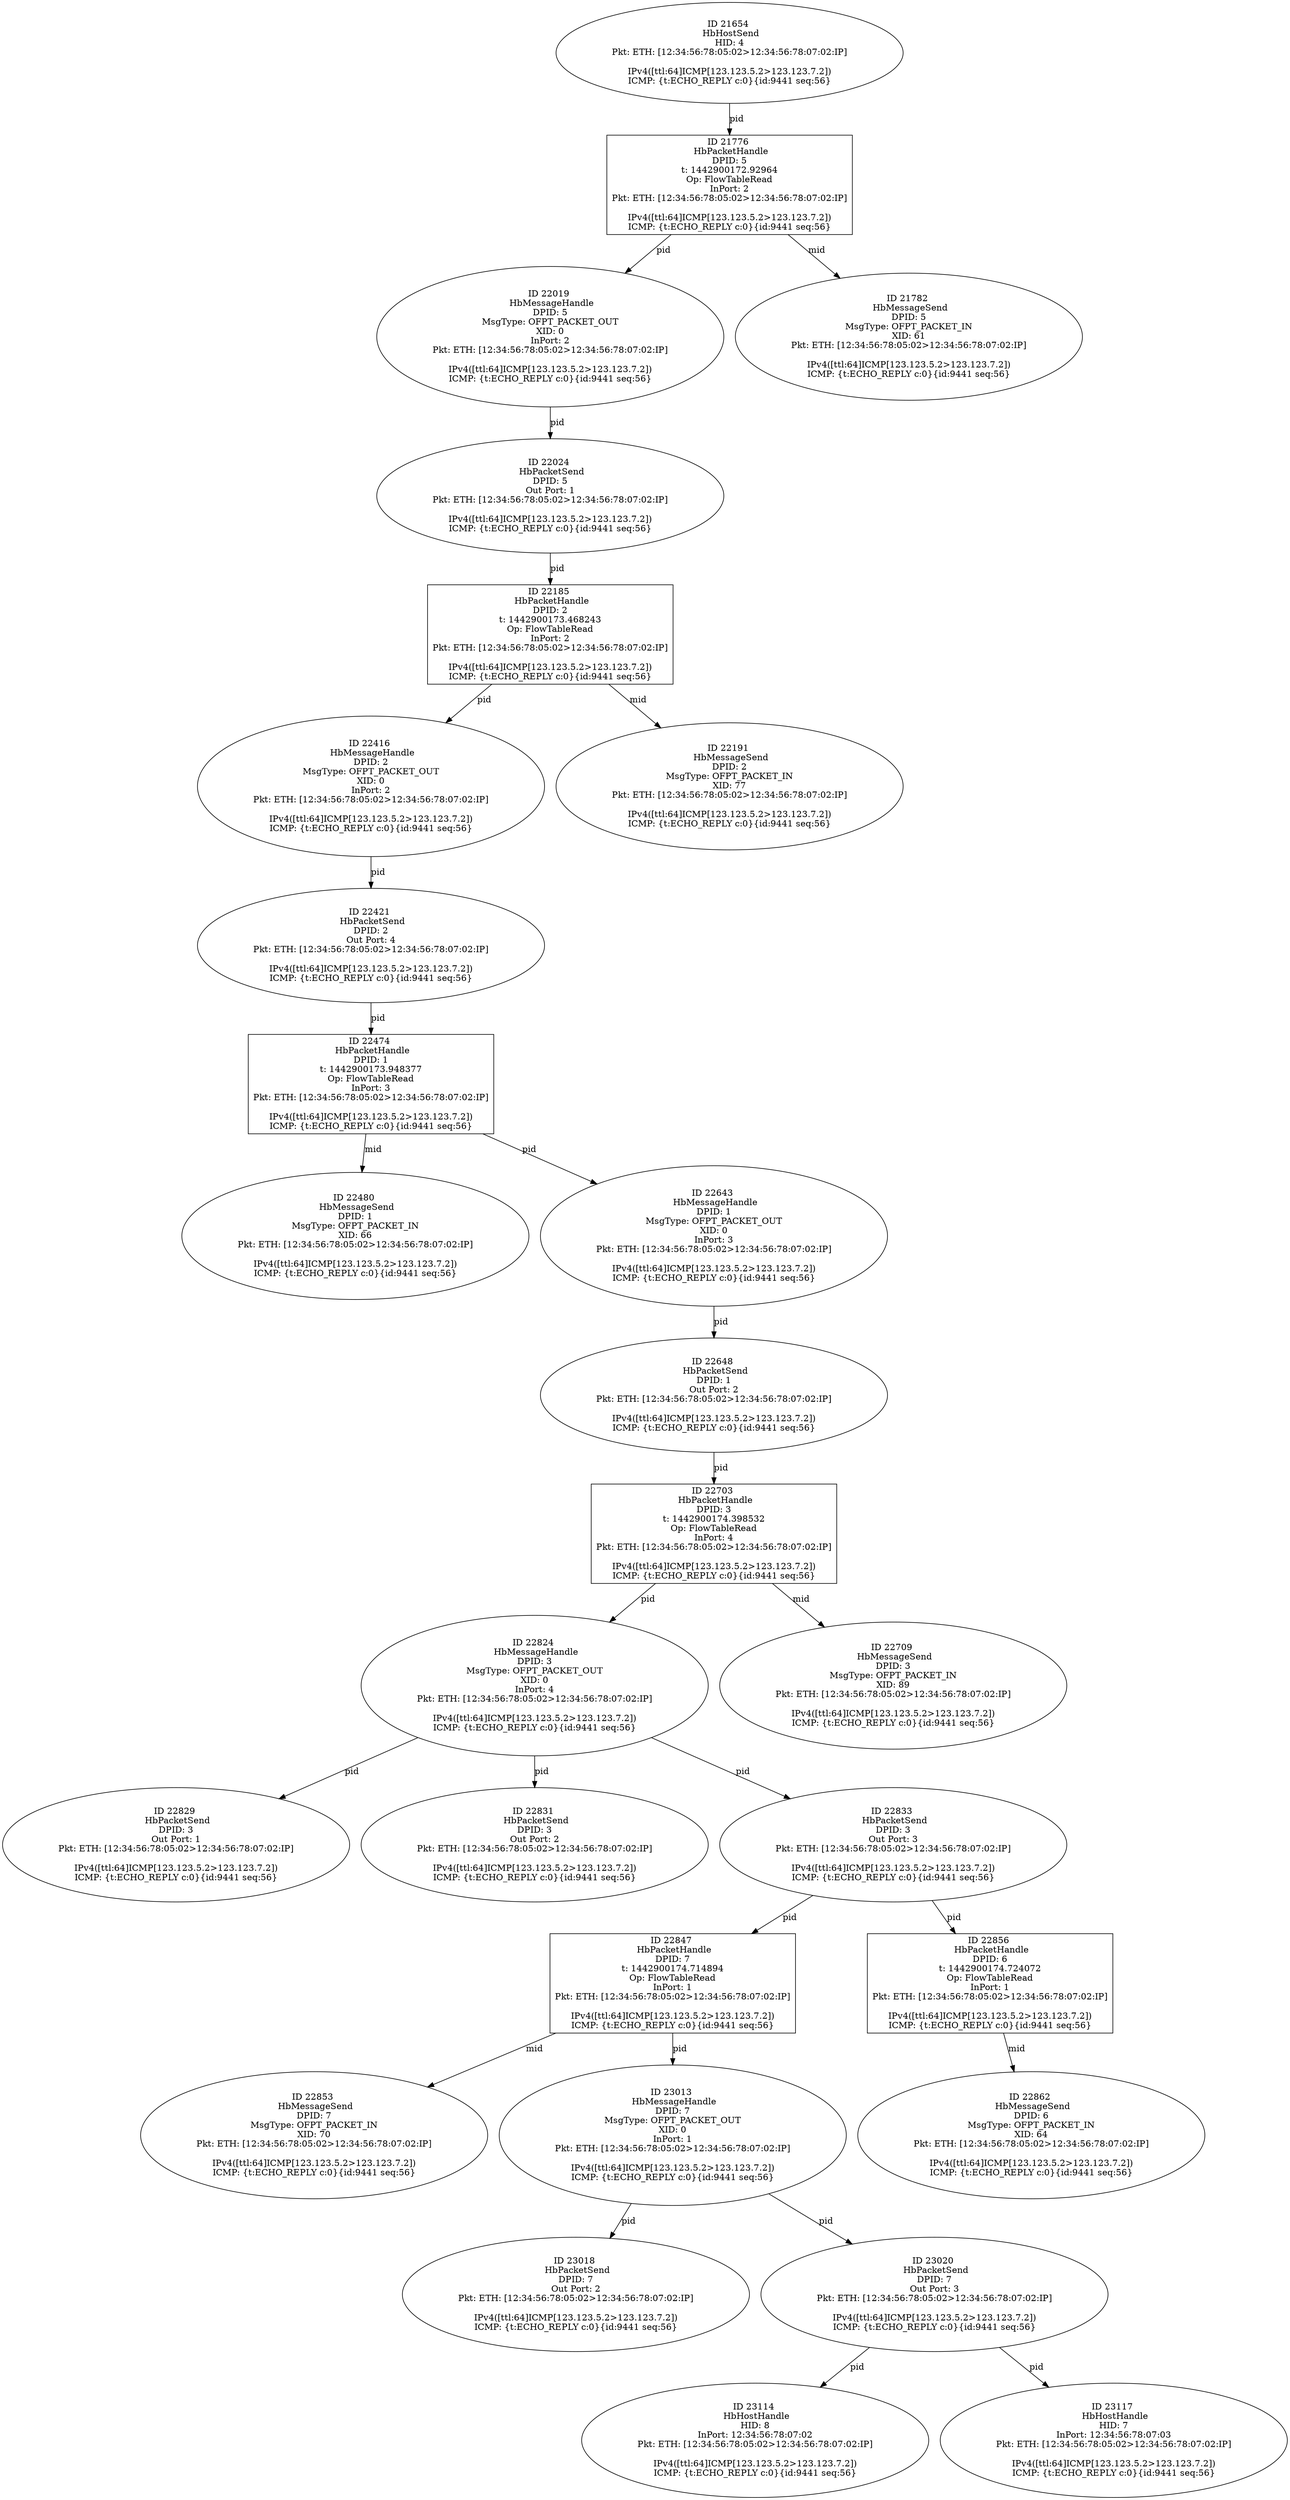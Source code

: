 strict digraph G {
22019 [shape=oval, event=<hb_events.HbMessageHandle object at 0x10c9da050>, label="ID 22019 
 HbMessageHandle
DPID: 5
MsgType: OFPT_PACKET_OUT
XID: 0
InPort: 2
Pkt: ETH: [12:34:56:78:05:02>12:34:56:78:07:02:IP]

IPv4([ttl:64]ICMP[123.123.5.2>123.123.7.2])
ICMP: {t:ECHO_REPLY c:0}{id:9441 seq:56}"];
21654 [shape=oval, event=<hb_events.HbHostSend object at 0x10c8ece50>, label="ID 21654 
 HbHostSend
HID: 4
Pkt: ETH: [12:34:56:78:05:02>12:34:56:78:07:02:IP]

IPv4([ttl:64]ICMP[123.123.5.2>123.123.7.2])
ICMP: {t:ECHO_REPLY c:0}{id:9441 seq:56}"];
22024 [shape=oval, event=<hb_events.HbPacketSend object at 0x10c9da590>, label="ID 22024 
 HbPacketSend
DPID: 5
Out Port: 1
Pkt: ETH: [12:34:56:78:05:02>12:34:56:78:07:02:IP]

IPv4([ttl:64]ICMP[123.123.5.2>123.123.7.2])
ICMP: {t:ECHO_REPLY c:0}{id:9441 seq:56}"];
22416 [shape=oval, event=<hb_events.HbMessageHandle object at 0x10cae3c50>, label="ID 22416 
 HbMessageHandle
DPID: 2
MsgType: OFPT_PACKET_OUT
XID: 0
InPort: 2
Pkt: ETH: [12:34:56:78:05:02>12:34:56:78:07:02:IP]

IPv4([ttl:64]ICMP[123.123.5.2>123.123.7.2])
ICMP: {t:ECHO_REPLY c:0}{id:9441 seq:56}"];
22421 [shape=oval, event=<hb_events.HbPacketSend object at 0x10caf0950>, label="ID 22421 
 HbPacketSend
DPID: 2
Out Port: 4
Pkt: ETH: [12:34:56:78:05:02>12:34:56:78:07:02:IP]

IPv4([ttl:64]ICMP[123.123.5.2>123.123.7.2])
ICMP: {t:ECHO_REPLY c:0}{id:9441 seq:56}"];
21782 [shape=oval, event=<hb_events.HbMessageSend object at 0x10c946750>, label="ID 21782 
 HbMessageSend
DPID: 5
MsgType: OFPT_PACKET_IN
XID: 61
Pkt: ETH: [12:34:56:78:05:02>12:34:56:78:07:02:IP]

IPv4([ttl:64]ICMP[123.123.5.2>123.123.7.2])
ICMP: {t:ECHO_REPLY c:0}{id:9441 seq:56}"];
22703 [shape=box, event=<hb_events.HbPacketHandle object at 0x10cbdfbd0>, label="ID 22703 
 HbPacketHandle
DPID: 3
t: 1442900174.398532
Op: FlowTableRead
InPort: 4
Pkt: ETH: [12:34:56:78:05:02>12:34:56:78:07:02:IP]

IPv4([ttl:64]ICMP[123.123.5.2>123.123.7.2])
ICMP: {t:ECHO_REPLY c:0}{id:9441 seq:56}"];
22824 [shape=oval, event=<hb_events.HbMessageHandle object at 0x10cc06e90>, label="ID 22824 
 HbMessageHandle
DPID: 3
MsgType: OFPT_PACKET_OUT
XID: 0
InPort: 4
Pkt: ETH: [12:34:56:78:05:02>12:34:56:78:07:02:IP]

IPv4([ttl:64]ICMP[123.123.5.2>123.123.7.2])
ICMP: {t:ECHO_REPLY c:0}{id:9441 seq:56}"];
22185 [shape=box, event=<hb_events.HbPacketHandle object at 0x10ca3c610>, label="ID 22185 
 HbPacketHandle
DPID: 2
t: 1442900173.468243
Op: FlowTableRead
InPort: 2
Pkt: ETH: [12:34:56:78:05:02>12:34:56:78:07:02:IP]

IPv4([ttl:64]ICMP[123.123.5.2>123.123.7.2])
ICMP: {t:ECHO_REPLY c:0}{id:9441 seq:56}"];
22829 [shape=oval, event=<hb_events.HbPacketSend object at 0x10cc45390>, label="ID 22829 
 HbPacketSend
DPID: 3
Out Port: 1
Pkt: ETH: [12:34:56:78:05:02>12:34:56:78:07:02:IP]

IPv4([ttl:64]ICMP[123.123.5.2>123.123.7.2])
ICMP: {t:ECHO_REPLY c:0}{id:9441 seq:56}"];
22831 [shape=oval, event=<hb_events.HbPacketSend object at 0x10cc455d0>, label="ID 22831 
 HbPacketSend
DPID: 3
Out Port: 2
Pkt: ETH: [12:34:56:78:05:02>12:34:56:78:07:02:IP]

IPv4([ttl:64]ICMP[123.123.5.2>123.123.7.2])
ICMP: {t:ECHO_REPLY c:0}{id:9441 seq:56}"];
22833 [shape=oval, event=<hb_events.HbPacketSend object at 0x10cc45810>, label="ID 22833 
 HbPacketSend
DPID: 3
Out Port: 3
Pkt: ETH: [12:34:56:78:05:02>12:34:56:78:07:02:IP]

IPv4([ttl:64]ICMP[123.123.5.2>123.123.7.2])
ICMP: {t:ECHO_REPLY c:0}{id:9441 seq:56}"];
22709 [shape=oval, event=<hb_events.HbMessageSend object at 0x10cbd0610>, label="ID 22709 
 HbMessageSend
DPID: 3
MsgType: OFPT_PACKET_IN
XID: 89
Pkt: ETH: [12:34:56:78:05:02>12:34:56:78:07:02:IP]

IPv4([ttl:64]ICMP[123.123.5.2>123.123.7.2])
ICMP: {t:ECHO_REPLY c:0}{id:9441 seq:56}"];
22474 [shape=box, event=<hb_events.HbPacketHandle object at 0x10cb11fd0>, label="ID 22474 
 HbPacketHandle
DPID: 1
t: 1442900173.948377
Op: FlowTableRead
InPort: 3
Pkt: ETH: [12:34:56:78:05:02>12:34:56:78:07:02:IP]

IPv4([ttl:64]ICMP[123.123.5.2>123.123.7.2])
ICMP: {t:ECHO_REPLY c:0}{id:9441 seq:56}"];
22847 [shape=box, event=<hb_events.HbPacketHandle object at 0x10cc46110>, label="ID 22847 
 HbPacketHandle
DPID: 7
t: 1442900174.714894
Op: FlowTableRead
InPort: 1
Pkt: ETH: [12:34:56:78:05:02>12:34:56:78:07:02:IP]

IPv4([ttl:64]ICMP[123.123.5.2>123.123.7.2])
ICMP: {t:ECHO_REPLY c:0}{id:9441 seq:56}"];
22853 [shape=oval, event=<hb_events.HbMessageSend object at 0x10cc468d0>, label="ID 22853 
 HbMessageSend
DPID: 7
MsgType: OFPT_PACKET_IN
XID: 70
Pkt: ETH: [12:34:56:78:05:02>12:34:56:78:07:02:IP]

IPv4([ttl:64]ICMP[123.123.5.2>123.123.7.2])
ICMP: {t:ECHO_REPLY c:0}{id:9441 seq:56}"];
22191 [shape=oval, event=<hb_events.HbMessageSend object at 0x10ca42b90>, label="ID 22191 
 HbMessageSend
DPID: 2
MsgType: OFPT_PACKET_IN
XID: 77
Pkt: ETH: [12:34:56:78:05:02>12:34:56:78:07:02:IP]

IPv4([ttl:64]ICMP[123.123.5.2>123.123.7.2])
ICMP: {t:ECHO_REPLY c:0}{id:9441 seq:56}"];
22856 [shape=box, event=<hb_events.HbPacketHandle object at 0x10cc46890>, label="ID 22856 
 HbPacketHandle
DPID: 6
t: 1442900174.724072
Op: FlowTableRead
InPort: 1
Pkt: ETH: [12:34:56:78:05:02>12:34:56:78:07:02:IP]

IPv4([ttl:64]ICMP[123.123.5.2>123.123.7.2])
ICMP: {t:ECHO_REPLY c:0}{id:9441 seq:56}"];
23114 [shape=oval, event=<hb_events.HbHostHandle object at 0x10cd27f10>, label="ID 23114 
 HbHostHandle
HID: 8
InPort: 12:34:56:78:07:02
Pkt: ETH: [12:34:56:78:05:02>12:34:56:78:07:02:IP]

IPv4([ttl:64]ICMP[123.123.5.2>123.123.7.2])
ICMP: {t:ECHO_REPLY c:0}{id:9441 seq:56}"];
23117 [shape=oval, event=<hb_events.HbHostHandle object at 0x10cd2e0d0>, label="ID 23117 
 HbHostHandle
HID: 7
InPort: 12:34:56:78:07:03
Pkt: ETH: [12:34:56:78:05:02>12:34:56:78:07:02:IP]

IPv4([ttl:64]ICMP[123.123.5.2>123.123.7.2])
ICMP: {t:ECHO_REPLY c:0}{id:9441 seq:56}"];
22862 [shape=oval, event=<hb_events.HbMessageSend object at 0x10cc46e90>, label="ID 22862 
 HbMessageSend
DPID: 6
MsgType: OFPT_PACKET_IN
XID: 64
Pkt: ETH: [12:34:56:78:05:02>12:34:56:78:07:02:IP]

IPv4([ttl:64]ICMP[123.123.5.2>123.123.7.2])
ICMP: {t:ECHO_REPLY c:0}{id:9441 seq:56}"];
22480 [shape=oval, event=<hb_events.HbMessageSend object at 0x10cb172d0>, label="ID 22480 
 HbMessageSend
DPID: 1
MsgType: OFPT_PACKET_IN
XID: 66
Pkt: ETH: [12:34:56:78:05:02>12:34:56:78:07:02:IP]

IPv4([ttl:64]ICMP[123.123.5.2>123.123.7.2])
ICMP: {t:ECHO_REPLY c:0}{id:9441 seq:56}"];
21776 [shape=box, event=<hb_events.HbPacketHandle object at 0x10c933f50>, label="ID 21776 
 HbPacketHandle
DPID: 5
t: 1442900172.92964
Op: FlowTableRead
InPort: 2
Pkt: ETH: [12:34:56:78:05:02>12:34:56:78:07:02:IP]

IPv4([ttl:64]ICMP[123.123.5.2>123.123.7.2])
ICMP: {t:ECHO_REPLY c:0}{id:9441 seq:56}"];
23013 [shape=oval, event=<hb_events.HbMessageHandle object at 0x10ccb9ad0>, label="ID 23013 
 HbMessageHandle
DPID: 7
MsgType: OFPT_PACKET_OUT
XID: 0
InPort: 1
Pkt: ETH: [12:34:56:78:05:02>12:34:56:78:07:02:IP]

IPv4([ttl:64]ICMP[123.123.5.2>123.123.7.2])
ICMP: {t:ECHO_REPLY c:0}{id:9441 seq:56}"];
23018 [shape=oval, event=<hb_events.HbPacketSend object at 0x10cccc410>, label="ID 23018 
 HbPacketSend
DPID: 7
Out Port: 2
Pkt: ETH: [12:34:56:78:05:02>12:34:56:78:07:02:IP]

IPv4([ttl:64]ICMP[123.123.5.2>123.123.7.2])
ICMP: {t:ECHO_REPLY c:0}{id:9441 seq:56}"];
23020 [shape=oval, event=<hb_events.HbPacketSend object at 0x10ccdb610>, label="ID 23020 
 HbPacketSend
DPID: 7
Out Port: 3
Pkt: ETH: [12:34:56:78:05:02>12:34:56:78:07:02:IP]

IPv4([ttl:64]ICMP[123.123.5.2>123.123.7.2])
ICMP: {t:ECHO_REPLY c:0}{id:9441 seq:56}"];
22643 [shape=oval, event=<hb_events.HbMessageHandle object at 0x10cbac190>, label="ID 22643 
 HbMessageHandle
DPID: 1
MsgType: OFPT_PACKET_OUT
XID: 0
InPort: 3
Pkt: ETH: [12:34:56:78:05:02>12:34:56:78:07:02:IP]

IPv4([ttl:64]ICMP[123.123.5.2>123.123.7.2])
ICMP: {t:ECHO_REPLY c:0}{id:9441 seq:56}"];
22648 [shape=oval, event=<hb_events.HbPacketSend object at 0x10cbac710>, label="ID 22648 
 HbPacketSend
DPID: 1
Out Port: 2
Pkt: ETH: [12:34:56:78:05:02>12:34:56:78:07:02:IP]

IPv4([ttl:64]ICMP[123.123.5.2>123.123.7.2])
ICMP: {t:ECHO_REPLY c:0}{id:9441 seq:56}"];
22019 -> 22024  [rel=pid, label=pid];
22024 -> 22185  [rel=pid, label=pid];
22416 -> 22421  [rel=pid, label=pid];
22421 -> 22474  [rel=pid, label=pid];
21654 -> 21776  [rel=pid, label=pid];
22824 -> 22833  [rel=pid, label=pid];
22824 -> 22829  [rel=pid, label=pid];
22824 -> 22831  [rel=pid, label=pid];
22185 -> 22416  [rel=pid, label=pid];
22185 -> 22191  [rel=mid, label=mid];
22703 -> 22824  [rel=pid, label=pid];
22703 -> 22709  [rel=mid, label=mid];
22833 -> 22856  [rel=pid, label=pid];
22833 -> 22847  [rel=pid, label=pid];
22474 -> 22480  [rel=mid, label=mid];
22474 -> 22643  [rel=pid, label=pid];
22847 -> 23013  [rel=pid, label=pid];
22847 -> 22853  [rel=mid, label=mid];
22856 -> 22862  [rel=mid, label=mid];
21776 -> 22019  [rel=pid, label=pid];
21776 -> 21782  [rel=mid, label=mid];
23013 -> 23018  [rel=pid, label=pid];
23013 -> 23020  [rel=pid, label=pid];
23020 -> 23114  [rel=pid, label=pid];
23020 -> 23117  [rel=pid, label=pid];
22643 -> 22648  [rel=pid, label=pid];
22648 -> 22703  [rel=pid, label=pid];
}
